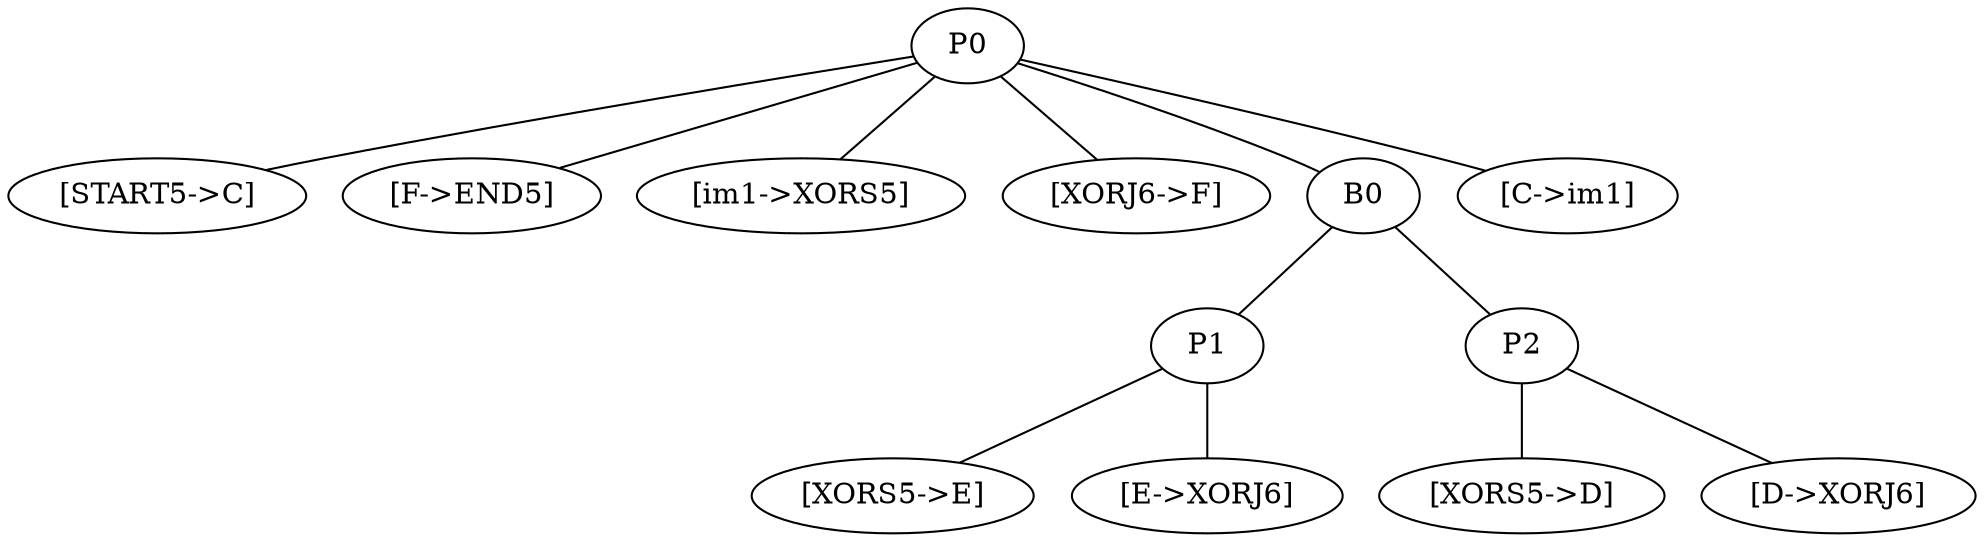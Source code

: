 graph "" {
     "290dbb2dab474c87b3e12c2a51f918ba" [label="P0" ];
    "e1c375a8cb86456091e6b8f03e70d8b6" [label="[XORS5->E]" ];
    "e1bb018bb06743549b844369ba9cbab3" [label="[START5->C]" ];
    "07ed2de463f840ffa976c5545e6a4e4f" [label="[XORS5->D]" ];
    "f73d22a6f79345bb85e90a09f96adaaa" [label="P1" ];
    "789cd268f5c940488fa9193e3c438919" [label="[F->END5]" ];
    "cd8d0c444f944e06864fa40c10a9d827" [label="P2" ];
    "fa6f9d4713fc4c579fe620c708112e6a" [label="[D->XORJ6]" ];
    "7ab51ec3a60e49f4b83f8f27c06d8c36" [label="[im1->XORS5]" ];
    "86380d3cdacb4fcbb9738f9713d607dd" [label="[XORJ6->F]" ];
    "7effb0ea94c24fd78a9b6180a47e6f83" [label="B0" ];
    "b1426514e33049489a4f2ac839af2722" [label="[E->XORJ6]" ];
    "7f8a1ab661964ec5a2aee10b24c85aa4" [label="[C->im1]" ];
    "290dbb2dab474c87b3e12c2a51f918ba" -- "7ab51ec3a60e49f4b83f8f27c06d8c36" [label="" ]
    "7effb0ea94c24fd78a9b6180a47e6f83" -- "cd8d0c444f944e06864fa40c10a9d827" [label="" ]
    "f73d22a6f79345bb85e90a09f96adaaa" -- "e1c375a8cb86456091e6b8f03e70d8b6" [label="" ]
    "290dbb2dab474c87b3e12c2a51f918ba" -- "7effb0ea94c24fd78a9b6180a47e6f83" [label="" ]
    "290dbb2dab474c87b3e12c2a51f918ba" -- "86380d3cdacb4fcbb9738f9713d607dd" [label="" ]
    "7effb0ea94c24fd78a9b6180a47e6f83" -- "f73d22a6f79345bb85e90a09f96adaaa" [label="" ]
    "cd8d0c444f944e06864fa40c10a9d827" -- "07ed2de463f840ffa976c5545e6a4e4f" [label="" ]
    "cd8d0c444f944e06864fa40c10a9d827" -- "fa6f9d4713fc4c579fe620c708112e6a" [label="" ]
    "f73d22a6f79345bb85e90a09f96adaaa" -- "b1426514e33049489a4f2ac839af2722" [label="" ]
    "290dbb2dab474c87b3e12c2a51f918ba" -- "7f8a1ab661964ec5a2aee10b24c85aa4" [label="" ]
    "290dbb2dab474c87b3e12c2a51f918ba" -- "e1bb018bb06743549b844369ba9cbab3" [label="" ]
    "290dbb2dab474c87b3e12c2a51f918ba" -- "789cd268f5c940488fa9193e3c438919" [label="" ]
}
